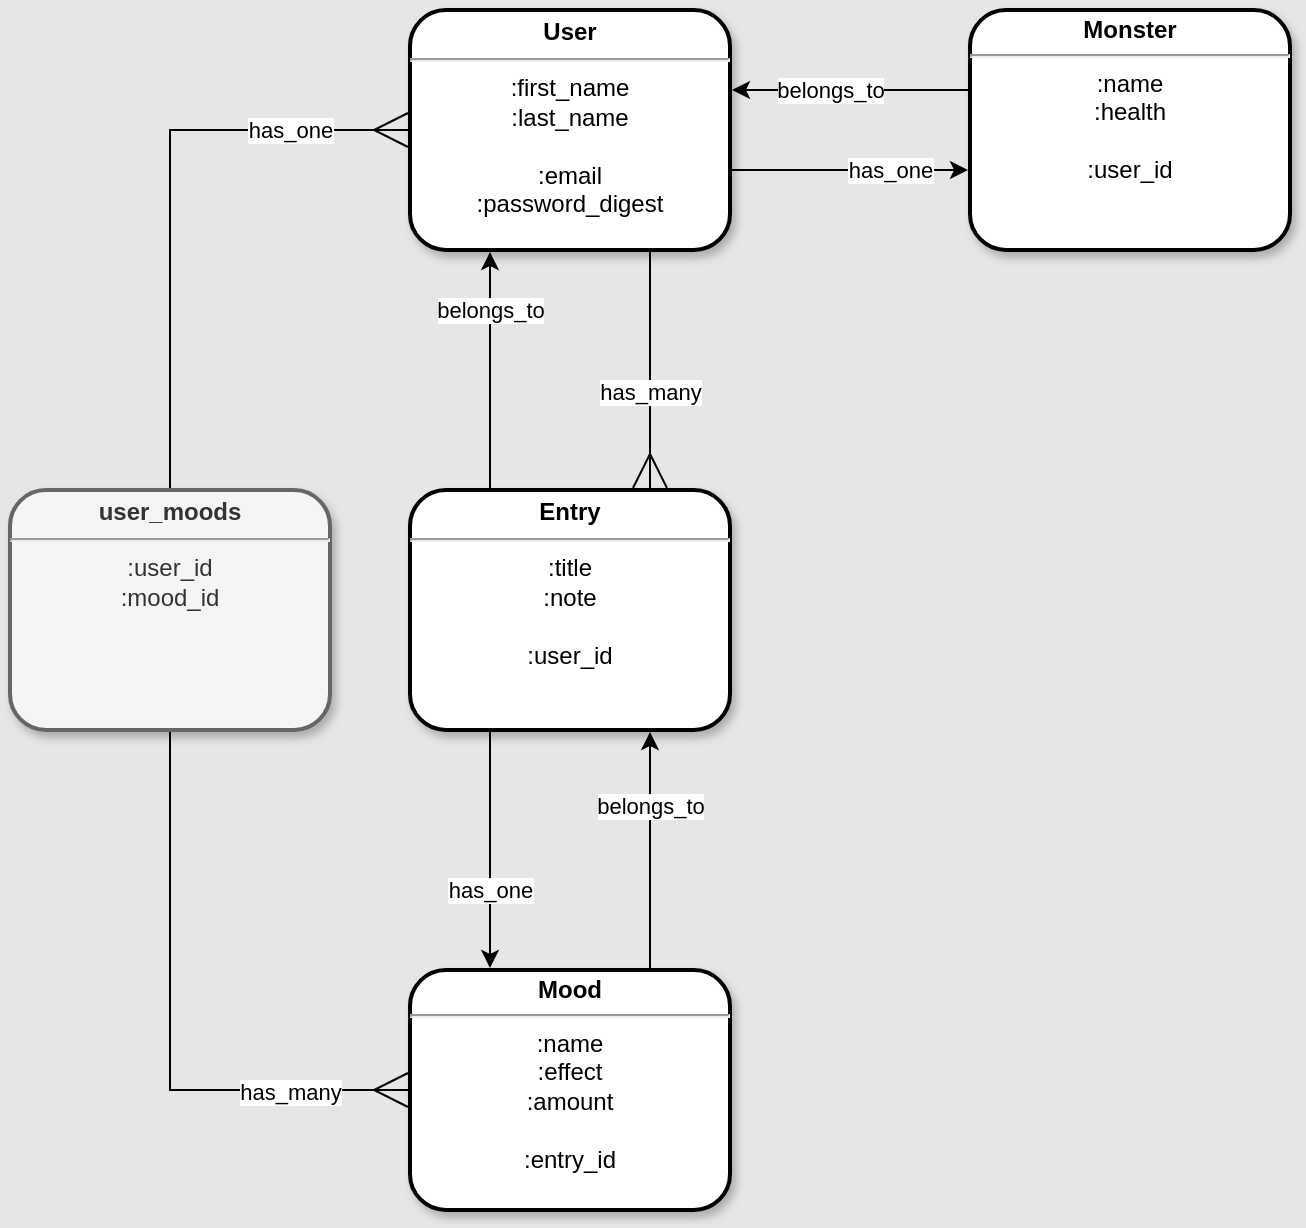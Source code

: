 <mxfile version="14.3.0" type="github"><diagram id="RYIWCqvo5ib80Qj71-xO" name="Page-1"><mxGraphModel dx="786" dy="545" grid="1" gridSize="10" guides="1" tooltips="1" connect="1" arrows="1" fold="1" page="1" pageScale="1" pageWidth="1100" pageHeight="850" background="#E6E6E6" math="0" shadow="0"><root><mxCell id="0"/><mxCell id="1" parent="0"/><mxCell id="BWyOHfadWM58S0qas0ry-14" style="edgeStyle=orthogonalEdgeStyle;rounded=0;orthogonalLoop=1;jettySize=auto;html=1;" edge="1" parent="1" source="BWyOHfadWM58S0qas0ry-3" target="BWyOHfadWM58S0qas0ry-7"><mxGeometry relative="1" as="geometry"><Array as="points"><mxPoint x="660" y="200"/><mxPoint x="660" y="200"/></Array></mxGeometry></mxCell><mxCell id="BWyOHfadWM58S0qas0ry-23" value="has_one" style="edgeLabel;html=1;align=center;verticalAlign=middle;resizable=0;points=[];" vertex="1" connectable="0" parent="BWyOHfadWM58S0qas0ry-14"><mxGeometry x="-0.006" y="-4" relative="1" as="geometry"><mxPoint x="20.67" y="-4" as="offset"/></mxGeometry></mxCell><mxCell id="BWyOHfadWM58S0qas0ry-15" style="edgeStyle=orthogonalEdgeStyle;rounded=0;orthogonalLoop=1;jettySize=auto;html=1;endArrow=ERmany;endFill=0;endSize=15;" edge="1" parent="1" source="BWyOHfadWM58S0qas0ry-3" target="BWyOHfadWM58S0qas0ry-12"><mxGeometry relative="1" as="geometry"><Array as="points"><mxPoint x="550" y="290"/><mxPoint x="550" y="290"/></Array></mxGeometry></mxCell><mxCell id="BWyOHfadWM58S0qas0ry-24" value="has_many" style="edgeLabel;html=1;align=center;verticalAlign=middle;resizable=0;points=[];" vertex="1" connectable="0" parent="BWyOHfadWM58S0qas0ry-15"><mxGeometry x="0.345" relative="1" as="geometry"><mxPoint y="-10.17" as="offset"/></mxGeometry></mxCell><mxCell id="BWyOHfadWM58S0qas0ry-28" style="rounded=0;orthogonalLoop=1;jettySize=auto;html=1;startArrow=ERmany;startFill=0;startSize=15;endArrow=ERmany;endFill=0;endSize=15;jumpStyle=gap;entryX=0;entryY=0.5;entryDx=0;entryDy=0;edgeStyle=elbowEdgeStyle;" edge="1" parent="1" target="BWyOHfadWM58S0qas0ry-13"><mxGeometry relative="1" as="geometry"><mxPoint x="429" y="180" as="sourcePoint"/><Array as="points"><mxPoint x="310" y="370"/><mxPoint x="390" y="390"/><mxPoint x="350" y="420"/></Array></mxGeometry></mxCell><mxCell id="BWyOHfadWM58S0qas0ry-30" value="has_one" style="edgeLabel;html=1;align=center;verticalAlign=middle;resizable=0;points=[];" vertex="1" connectable="0" parent="BWyOHfadWM58S0qas0ry-28"><mxGeometry x="-0.712" y="1" relative="1" as="geometry"><mxPoint x="44.33" y="-1" as="offset"/></mxGeometry></mxCell><mxCell id="BWyOHfadWM58S0qas0ry-31" value="has_many" style="edgeLabel;html=1;align=center;verticalAlign=middle;resizable=0;points=[];" vertex="1" connectable="0" parent="BWyOHfadWM58S0qas0ry-28"><mxGeometry x="0.78" y="-1" relative="1" as="geometry"><mxPoint x="19.83" as="offset"/></mxGeometry></mxCell><mxCell id="BWyOHfadWM58S0qas0ry-3" value="&lt;p style=&quot;margin: 4px 0px 0px; font-size: 12px;&quot;&gt;&lt;b style=&quot;font-size: 12px;&quot;&gt;User&lt;/b&gt;&lt;/p&gt;&lt;hr style=&quot;font-size: 12px;&quot;&gt;:first_name&lt;br style=&quot;font-size: 12px;&quot;&gt;:last_name&lt;br style=&quot;font-size: 12px;&quot;&gt;&lt;br style=&quot;font-size: 12px;&quot;&gt;:email&lt;br style=&quot;font-size: 12px;&quot;&gt;:password_digest&lt;br style=&quot;font-size: 12px;&quot;&gt;&lt;p style=&quot;font-size: 12px;&quot;&gt;&lt;/p&gt;" style="verticalAlign=middle;align=center;overflow=fill;fontSize=12;fontFamily=Helvetica;html=1;perimeterSpacing=1;rounded=1;glass=0;shadow=1;sketch=0;strokeWidth=2;" vertex="1" parent="1"><mxGeometry x="430" y="120" width="160" height="120" as="geometry"/></mxCell><mxCell id="BWyOHfadWM58S0qas0ry-19" style="edgeStyle=orthogonalEdgeStyle;rounded=0;orthogonalLoop=1;jettySize=auto;html=1;" edge="1" parent="1" source="BWyOHfadWM58S0qas0ry-7" target="BWyOHfadWM58S0qas0ry-3"><mxGeometry relative="1" as="geometry"><Array as="points"><mxPoint x="670" y="160"/><mxPoint x="670" y="160"/></Array></mxGeometry></mxCell><mxCell id="BWyOHfadWM58S0qas0ry-22" value="belongs_to" style="edgeLabel;html=1;align=center;verticalAlign=middle;resizable=0;points=[];" vertex="1" connectable="0" parent="BWyOHfadWM58S0qas0ry-19"><mxGeometry x="-0.319" y="-1" relative="1" as="geometry"><mxPoint x="-29" y="1" as="offset"/></mxGeometry></mxCell><mxCell id="BWyOHfadWM58S0qas0ry-7" value="&lt;p style=&quot;margin: 4px 0px 0px; line-height: 100%; font-size: 12px;&quot;&gt;&lt;b style=&quot;font-size: 12px;&quot;&gt;Monster&lt;/b&gt;&lt;/p&gt;&lt;hr style=&quot;font-size: 12px;&quot;&gt;:name&lt;br style=&quot;font-size: 12px;&quot;&gt;:health&lt;br style=&quot;font-size: 12px;&quot;&gt;&lt;br style=&quot;font-size: 12px;&quot;&gt;:user_id" style="verticalAlign=middle;align=center;overflow=fill;fontSize=12;fontFamily=Helvetica;html=1;perimeterSpacing=1;rounded=1;glass=0;shadow=1;sketch=0;strokeWidth=2;" vertex="1" parent="1"><mxGeometry x="710" y="120" width="160" height="120" as="geometry"/></mxCell><mxCell id="BWyOHfadWM58S0qas0ry-16" style="edgeStyle=orthogonalEdgeStyle;rounded=0;orthogonalLoop=1;jettySize=auto;html=1;" edge="1" parent="1" source="BWyOHfadWM58S0qas0ry-12" target="BWyOHfadWM58S0qas0ry-13"><mxGeometry relative="1" as="geometry"><Array as="points"><mxPoint x="470" y="550"/><mxPoint x="470" y="550"/></Array></mxGeometry></mxCell><mxCell id="BWyOHfadWM58S0qas0ry-17" value="has_one" style="edgeLabel;html=1;align=center;verticalAlign=middle;resizable=0;points=[];" vertex="1" connectable="0" parent="BWyOHfadWM58S0qas0ry-16"><mxGeometry x="-0.051" relative="1" as="geometry"><mxPoint y="23.17" as="offset"/></mxGeometry></mxCell><mxCell id="BWyOHfadWM58S0qas0ry-20" style="edgeStyle=orthogonalEdgeStyle;rounded=0;orthogonalLoop=1;jettySize=auto;html=1;" edge="1" parent="1" source="BWyOHfadWM58S0qas0ry-12" target="BWyOHfadWM58S0qas0ry-3"><mxGeometry relative="1" as="geometry"><Array as="points"><mxPoint x="470" y="310"/><mxPoint x="470" y="310"/></Array></mxGeometry></mxCell><mxCell id="BWyOHfadWM58S0qas0ry-25" value="belongs_to" style="edgeLabel;html=1;align=center;verticalAlign=middle;resizable=0;points=[];" vertex="1" connectable="0" parent="BWyOHfadWM58S0qas0ry-20"><mxGeometry x="-0.104" relative="1" as="geometry"><mxPoint y="-36.5" as="offset"/></mxGeometry></mxCell><mxCell id="BWyOHfadWM58S0qas0ry-12" value="&lt;p style=&quot;margin: 4px 0px 0px; font-size: 12px;&quot;&gt;&lt;b style=&quot;font-size: 12px;&quot;&gt;Entry&lt;/b&gt;&lt;/p&gt;&lt;hr style=&quot;font-size: 12px;&quot;&gt;:title&lt;br style=&quot;font-size: 12px;&quot;&gt;:note&lt;br style=&quot;font-size: 12px;&quot;&gt;&lt;br style=&quot;font-size: 12px;&quot;&gt;:user_id" style="verticalAlign=middle;align=center;overflow=fill;fontSize=12;fontFamily=Helvetica;html=1;perimeterSpacing=1;rounded=1;glass=0;shadow=1;sketch=0;strokeWidth=2;" vertex="1" parent="1"><mxGeometry x="430" y="360" width="160" height="120" as="geometry"/></mxCell><mxCell id="BWyOHfadWM58S0qas0ry-21" style="edgeStyle=orthogonalEdgeStyle;rounded=0;orthogonalLoop=1;jettySize=auto;html=1;" edge="1" parent="1" source="BWyOHfadWM58S0qas0ry-13" target="BWyOHfadWM58S0qas0ry-12"><mxGeometry relative="1" as="geometry"><Array as="points"><mxPoint x="550" y="540"/><mxPoint x="550" y="540"/></Array></mxGeometry></mxCell><mxCell id="BWyOHfadWM58S0qas0ry-26" value="belongs_to" style="edgeLabel;html=1;align=center;verticalAlign=middle;resizable=0;points=[];" vertex="1" connectable="0" parent="BWyOHfadWM58S0qas0ry-21"><mxGeometry x="0.376" relative="1" as="geometry"><mxPoint as="offset"/></mxGeometry></mxCell><mxCell id="BWyOHfadWM58S0qas0ry-13" value="&lt;p style=&quot;margin: 4px 0px 0px; line-height: 100%; font-size: 12px;&quot;&gt;&lt;b style=&quot;font-size: 12px;&quot;&gt;Mood&lt;/b&gt;&lt;/p&gt;&lt;hr style=&quot;font-size: 12px;&quot;&gt;:name&lt;br style=&quot;font-size: 12px;&quot;&gt;:effect&lt;br style=&quot;font-size: 12px;&quot;&gt;:amount&lt;br style=&quot;font-size: 12px;&quot;&gt;&lt;br style=&quot;font-size: 12px;&quot;&gt;:entry_id" style="verticalAlign=middle;align=center;overflow=fill;fontSize=12;fontFamily=Helvetica;html=1;perimeterSpacing=1;rounded=1;glass=0;shadow=1;sketch=0;strokeWidth=2;" vertex="1" parent="1"><mxGeometry x="430" y="600" width="160" height="120" as="geometry"/></mxCell><mxCell id="BWyOHfadWM58S0qas0ry-33" value="&lt;p style=&quot;margin: 4px 0px 0px ; font-size: 12px&quot;&gt;&lt;b&gt;user_moods&lt;/b&gt;&lt;/p&gt;&lt;hr&gt;:user_id&lt;br&gt;:mood_id" style="verticalAlign=middle;align=center;overflow=fill;fontSize=12;fontFamily=Helvetica;html=1;perimeterSpacing=1;rounded=1;glass=0;shadow=1;sketch=0;strokeWidth=2;fillColor=#f5f5f5;strokeColor=#666666;fontColor=#333333;" vertex="1" parent="1"><mxGeometry x="230" y="360" width="160" height="120" as="geometry"/></mxCell></root></mxGraphModel></diagram></mxfile>